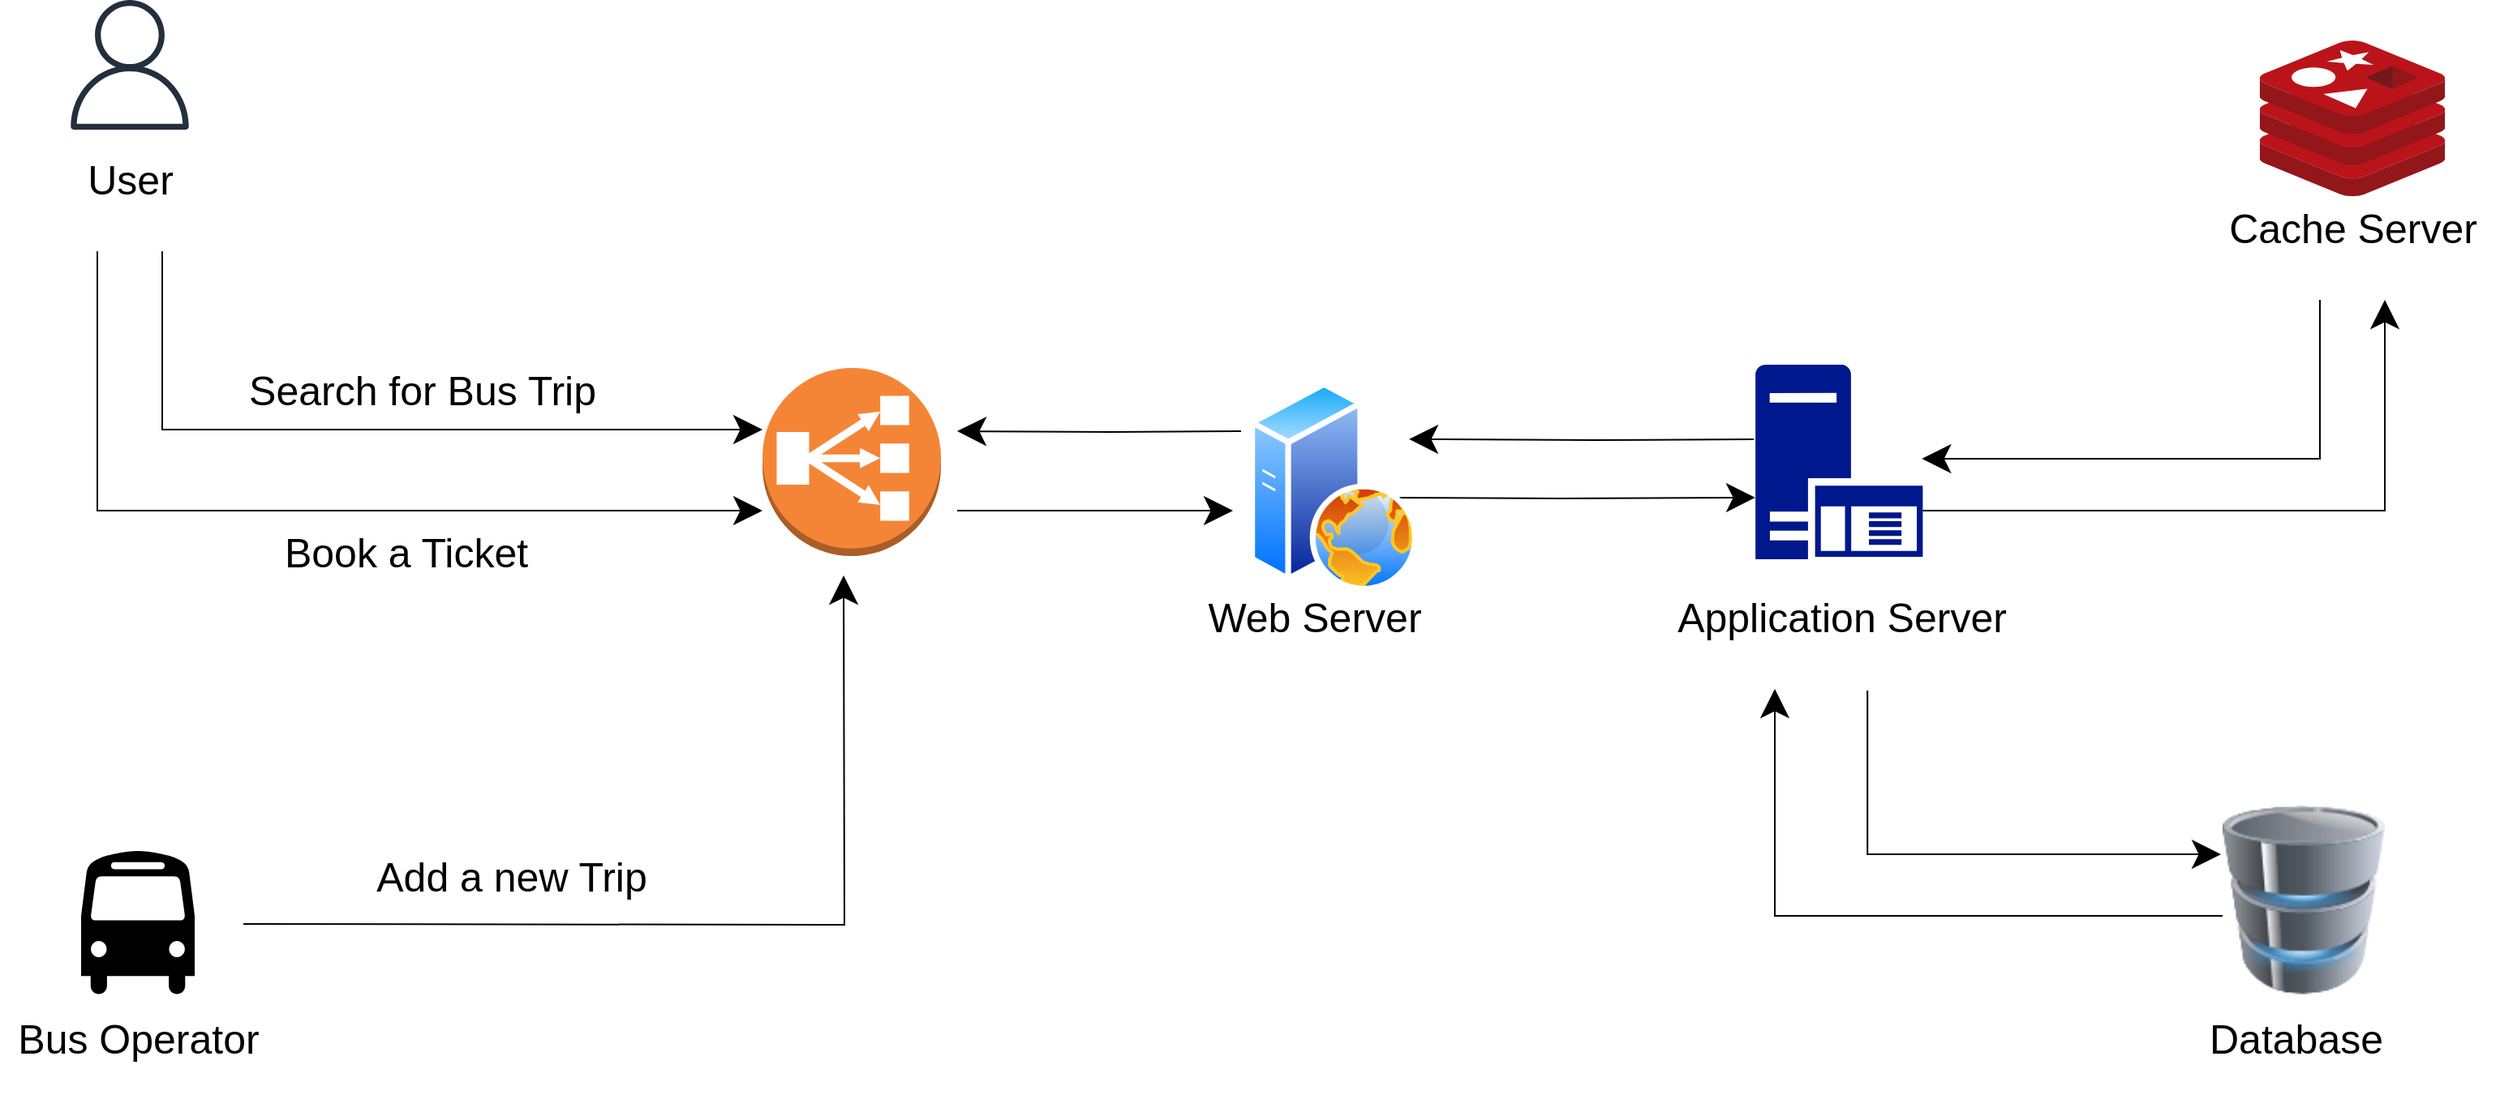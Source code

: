 <mxfile version="25.0.3">
  <diagram name="Page-1" id="lgGEzSX7ISll13-4S9fQ">
    <mxGraphModel dx="1466" dy="939" grid="1" gridSize="10" guides="1" tooltips="1" connect="1" arrows="1" fold="1" page="1" pageScale="1" pageWidth="850" pageHeight="1100" math="0" shadow="0">
      <root>
        <mxCell id="0" />
        <mxCell id="1" parent="0" />
        <mxCell id="_4sSLz1YXUxNhBDxUHfo-1" value="" style="sketch=0;outlineConnect=0;fontColor=#232F3E;gradientColor=none;fillColor=#232F3D;strokeColor=none;dashed=0;verticalLabelPosition=bottom;verticalAlign=top;align=center;html=1;fontSize=12;fontStyle=0;aspect=fixed;pointerEvents=1;shape=mxgraph.aws4.user;" parent="1" vertex="1">
          <mxGeometry x="130" y="65" width="80" height="80" as="geometry" />
        </mxCell>
        <mxCell id="_4sSLz1YXUxNhBDxUHfo-20" style="edgeStyle=orthogonalEdgeStyle;rounded=0;orthogonalLoop=1;jettySize=auto;html=1;endSize=15;" parent="1" edge="1">
          <mxGeometry relative="1" as="geometry">
            <mxPoint x="240" y="635" as="sourcePoint" />
            <mxPoint x="610" y="420" as="targetPoint" />
          </mxGeometry>
        </mxCell>
        <mxCell id="_4sSLz1YXUxNhBDxUHfo-2" value="" style="shape=mxgraph.signs.transportation.bus_4;html=1;pointerEvents=1;fillColor=#000000;strokeColor=none;verticalLabelPosition=bottom;verticalAlign=top;align=center;" parent="1" vertex="1">
          <mxGeometry x="140" y="590" width="70" height="90" as="geometry" />
        </mxCell>
        <mxCell id="_4sSLz1YXUxNhBDxUHfo-22" style="edgeStyle=orthogonalEdgeStyle;rounded=0;orthogonalLoop=1;jettySize=auto;html=1;startSize=15;endSize=15;entryX=0;entryY=0.683;entryDx=0;entryDy=0;entryPerimeter=0;" parent="1" edge="1" target="_4sSLz1YXUxNhBDxUHfo-4">
          <mxGeometry relative="1" as="geometry">
            <mxPoint x="1010" y="370" as="targetPoint" />
            <mxPoint x="940" y="372" as="sourcePoint" />
          </mxGeometry>
        </mxCell>
        <mxCell id="_4sSLz1YXUxNhBDxUHfo-25" style="edgeStyle=orthogonalEdgeStyle;rounded=0;orthogonalLoop=1;jettySize=auto;html=1;endSize=15;" parent="1" source="_4sSLz1YXUxNhBDxUHfo-4" target="_4sSLz1YXUxNhBDxUHfo-15" edge="1">
          <mxGeometry relative="1" as="geometry">
            <Array as="points">
              <mxPoint x="1560" y="380" />
            </Array>
          </mxGeometry>
        </mxCell>
        <mxCell id="DwTw9D0sjwE1xbBOOleC-3" style="edgeStyle=orthogonalEdgeStyle;rounded=0;orthogonalLoop=1;jettySize=auto;html=1;entryX=1;entryY=0.25;entryDx=0;entryDy=0;endSize=15;" edge="1" parent="1" target="_4sSLz1YXUxNhBDxUHfo-3">
          <mxGeometry relative="1" as="geometry">
            <mxPoint x="1171" y="336" as="sourcePoint" />
          </mxGeometry>
        </mxCell>
        <mxCell id="_4sSLz1YXUxNhBDxUHfo-4" value="" style="sketch=0;aspect=fixed;pointerEvents=1;shadow=0;dashed=0;html=1;strokeColor=none;labelPosition=center;verticalLabelPosition=bottom;verticalAlign=top;align=center;fillColor=#00188D;shape=mxgraph.mscae.enterprise.application_server" parent="1" vertex="1">
          <mxGeometry x="1172" y="290" width="103.2" height="120" as="geometry" />
        </mxCell>
        <mxCell id="_4sSLz1YXUxNhBDxUHfo-5" value="" style="image;html=1;image=img/lib/clip_art/computers/Database_128x128.png" parent="1" vertex="1">
          <mxGeometry x="1460" y="550" width="100" height="140" as="geometry" />
        </mxCell>
        <mxCell id="_4sSLz1YXUxNhBDxUHfo-16" style="edgeStyle=orthogonalEdgeStyle;rounded=0;orthogonalLoop=1;jettySize=auto;html=1;endSize=15;endArrow=classic;endFill=1;startArrow=none;startFill=0;startSize=15;" parent="1" source="_4sSLz1YXUxNhBDxUHfo-8" edge="1">
          <mxGeometry relative="1" as="geometry">
            <mxPoint x="560" y="380" as="targetPoint" />
            <Array as="points">
              <mxPoint x="150" y="380" />
              <mxPoint x="560" y="380" />
            </Array>
          </mxGeometry>
        </mxCell>
        <mxCell id="_4sSLz1YXUxNhBDxUHfo-8" value="&lt;p style=&quot;line-height: 120%; font-size: 25px;&quot;&gt;&lt;font style=&quot;font-size: 25px;&quot;&gt;User&lt;/font&gt;&lt;/p&gt;" style="text;html=1;align=center;verticalAlign=middle;resizable=0;points=[];autosize=1;strokeColor=none;fillColor=none;" parent="1" vertex="1">
          <mxGeometry x="130" y="130" width="80" height="90" as="geometry" />
        </mxCell>
        <mxCell id="_4sSLz1YXUxNhBDxUHfo-9" value="&lt;p style=&quot;line-height: 120%; font-size: 25px;&quot;&gt;&lt;font style=&quot;font-size: 25px;&quot;&gt;Bus Operator&lt;/font&gt;&lt;/p&gt;" style="text;html=1;align=center;verticalAlign=middle;resizable=0;points=[];autosize=1;strokeColor=none;fillColor=none;" parent="1" vertex="1">
          <mxGeometry x="90" y="660" width="170" height="90" as="geometry" />
        </mxCell>
        <mxCell id="_4sSLz1YXUxNhBDxUHfo-11" value="&lt;p style=&quot;line-height: 120%; font-size: 25px;&quot;&gt;&lt;font style=&quot;font-size: 25px;&quot;&gt;Web Server&lt;/font&gt;&lt;/p&gt;" style="text;html=1;align=center;verticalAlign=middle;resizable=0;points=[];autosize=1;strokeColor=none;fillColor=none;" parent="1" vertex="1">
          <mxGeometry x="820" y="400" width="160" height="90" as="geometry" />
        </mxCell>
        <mxCell id="_4sSLz1YXUxNhBDxUHfo-13" value="&lt;p style=&quot;line-height: 120%; font-size: 25px;&quot;&gt;&lt;font style=&quot;font-size: 25px;&quot;&gt;Application Server&lt;/font&gt;&lt;/p&gt;" style="text;html=1;align=center;verticalAlign=middle;resizable=0;points=[];autosize=1;strokeColor=none;fillColor=none;" parent="1" vertex="1">
          <mxGeometry x="1110" y="400" width="230" height="90" as="geometry" />
        </mxCell>
        <mxCell id="_4sSLz1YXUxNhBDxUHfo-14" value="&lt;p style=&quot;line-height: 120%; font-size: 25px;&quot;&gt;&lt;font style=&quot;font-size: 25px;&quot;&gt;Database&lt;/font&gt;&lt;/p&gt;" style="text;html=1;align=center;verticalAlign=middle;resizable=0;points=[];autosize=1;strokeColor=none;fillColor=none;" parent="1" vertex="1">
          <mxGeometry x="1440" y="660" width="130" height="90" as="geometry" />
        </mxCell>
        <mxCell id="_4sSLz1YXUxNhBDxUHfo-15" value="&lt;p style=&quot;line-height: 120%; font-size: 25px;&quot;&gt;&lt;font style=&quot;font-size: 25px;&quot;&gt;Cache Server&lt;/font&gt;&lt;/p&gt;" style="text;html=1;align=center;verticalAlign=middle;resizable=0;points=[];autosize=1;strokeColor=none;fillColor=none;" parent="1" vertex="1">
          <mxGeometry x="1450" y="160" width="180" height="90" as="geometry" />
        </mxCell>
        <mxCell id="_4sSLz1YXUxNhBDxUHfo-17" style="edgeStyle=orthogonalEdgeStyle;rounded=0;orthogonalLoop=1;jettySize=auto;html=1;endArrow=classic;endFill=1;endSize=15;" parent="1" edge="1">
          <mxGeometry relative="1" as="geometry">
            <mxPoint x="190" y="220" as="sourcePoint" />
            <mxPoint x="560" y="330" as="targetPoint" />
            <Array as="points">
              <mxPoint x="190" y="330" />
              <mxPoint x="560" y="330" />
            </Array>
          </mxGeometry>
        </mxCell>
        <mxCell id="_4sSLz1YXUxNhBDxUHfo-18" value="&lt;p style=&quot;line-height: 120%; font-size: 25px;&quot;&gt;&lt;font style=&quot;font-size: 25px;&quot;&gt;Search for Bus Trip&lt;/font&gt;&lt;/p&gt;" style="text;html=1;align=center;verticalAlign=middle;resizable=0;points=[];autosize=1;strokeColor=none;fillColor=none;" parent="1" vertex="1">
          <mxGeometry x="230" y="260" width="240" height="90" as="geometry" />
        </mxCell>
        <mxCell id="_4sSLz1YXUxNhBDxUHfo-19" value="&lt;p style=&quot;line-height: 120%; font-size: 25px;&quot;&gt;&lt;font style=&quot;font-size: 25px;&quot;&gt;Book a Ticket&lt;/font&gt;&lt;/p&gt;" style="text;html=1;align=center;verticalAlign=middle;resizable=0;points=[];autosize=1;strokeColor=none;fillColor=none;" parent="1" vertex="1">
          <mxGeometry x="255" y="360" width="170" height="90" as="geometry" />
        </mxCell>
        <mxCell id="_4sSLz1YXUxNhBDxUHfo-21" value="&lt;p style=&quot;line-height: 120%; font-size: 25px;&quot;&gt;&lt;font style=&quot;font-size: 25px;&quot;&gt;Add a new Trip&lt;/font&gt;&lt;/p&gt;" style="text;html=1;align=center;verticalAlign=middle;resizable=0;points=[];autosize=1;strokeColor=none;fillColor=none;" parent="1" vertex="1">
          <mxGeometry x="310" y="560" width="190" height="90" as="geometry" />
        </mxCell>
        <mxCell id="_4sSLz1YXUxNhBDxUHfo-27" style="edgeStyle=orthogonalEdgeStyle;rounded=0;orthogonalLoop=1;jettySize=auto;html=1;entryX=0.995;entryY=0.483;entryDx=0;entryDy=0;entryPerimeter=0;endSize=15;" parent="1" source="_4sSLz1YXUxNhBDxUHfo-15" target="_4sSLz1YXUxNhBDxUHfo-4" edge="1">
          <mxGeometry relative="1" as="geometry">
            <Array as="points">
              <mxPoint x="1520" y="348" />
            </Array>
          </mxGeometry>
        </mxCell>
        <mxCell id="_4sSLz1YXUxNhBDxUHfo-28" style="edgeStyle=orthogonalEdgeStyle;rounded=0;orthogonalLoop=1;jettySize=auto;html=1;endSize=15;" parent="1" source="_4sSLz1YXUxNhBDxUHfo-5" target="_4sSLz1YXUxNhBDxUHfo-13" edge="1">
          <mxGeometry relative="1" as="geometry">
            <Array as="points">
              <mxPoint x="1184" y="630" />
            </Array>
          </mxGeometry>
        </mxCell>
        <mxCell id="DwTw9D0sjwE1xbBOOleC-8" style="edgeStyle=orthogonalEdgeStyle;rounded=0;orthogonalLoop=1;jettySize=auto;html=1;endSize=15;startSize=15;startArrow=classic;startFill=1;endArrow=none;endFill=0;" edge="1" parent="1">
          <mxGeometry relative="1" as="geometry">
            <mxPoint x="680" y="380" as="targetPoint" />
            <mxPoint x="850" y="380" as="sourcePoint" />
          </mxGeometry>
        </mxCell>
        <mxCell id="_4sSLz1YXUxNhBDxUHfo-3" value="" style="image;aspect=fixed;perimeter=ellipsePerimeter;html=1;align=center;shadow=0;dashed=0;spacingTop=3;image=img/lib/active_directory/web_server.svg;" parent="1" vertex="1">
          <mxGeometry x="860" y="300" width="104" height="130" as="geometry" />
        </mxCell>
        <mxCell id="DwTw9D0sjwE1xbBOOleC-2" style="edgeStyle=orthogonalEdgeStyle;rounded=0;orthogonalLoop=1;jettySize=auto;html=1;entryX=-0.01;entryY=0.3;entryDx=0;entryDy=0;entryPerimeter=0;exitX=0.57;exitY=1.011;exitDx=0;exitDy=0;exitPerimeter=0;endSize=15;" edge="1" parent="1" source="_4sSLz1YXUxNhBDxUHfo-13" target="_4sSLz1YXUxNhBDxUHfo-5">
          <mxGeometry relative="1" as="geometry" />
        </mxCell>
        <mxCell id="DwTw9D0sjwE1xbBOOleC-4" value="" style="outlineConnect=0;dashed=0;verticalLabelPosition=bottom;verticalAlign=top;align=center;html=1;shape=mxgraph.aws3.classic_load_balancer;fillColor=#F58536;gradientColor=none;" vertex="1" parent="1">
          <mxGeometry x="560" y="292" width="110" height="116" as="geometry" />
        </mxCell>
        <mxCell id="DwTw9D0sjwE1xbBOOleC-7" style="edgeStyle=orthogonalEdgeStyle;rounded=0;orthogonalLoop=1;jettySize=auto;html=1;entryX=-0.048;entryY=0.238;entryDx=0;entryDy=0;entryPerimeter=0;endSize=15;startSize=15;startArrow=classic;startFill=1;endArrow=none;endFill=0;" edge="1" parent="1" target="_4sSLz1YXUxNhBDxUHfo-3">
          <mxGeometry relative="1" as="geometry">
            <mxPoint x="680" y="331" as="sourcePoint" />
          </mxGeometry>
        </mxCell>
        <mxCell id="DwTw9D0sjwE1xbBOOleC-9" value="" style="image;sketch=0;aspect=fixed;html=1;points=[];align=center;fontSize=12;image=img/lib/mscae/Cache_Redis_Product.svg;" vertex="1" parent="1">
          <mxGeometry x="1482.86" y="90" width="114.29" height="96" as="geometry" />
        </mxCell>
      </root>
    </mxGraphModel>
  </diagram>
</mxfile>

